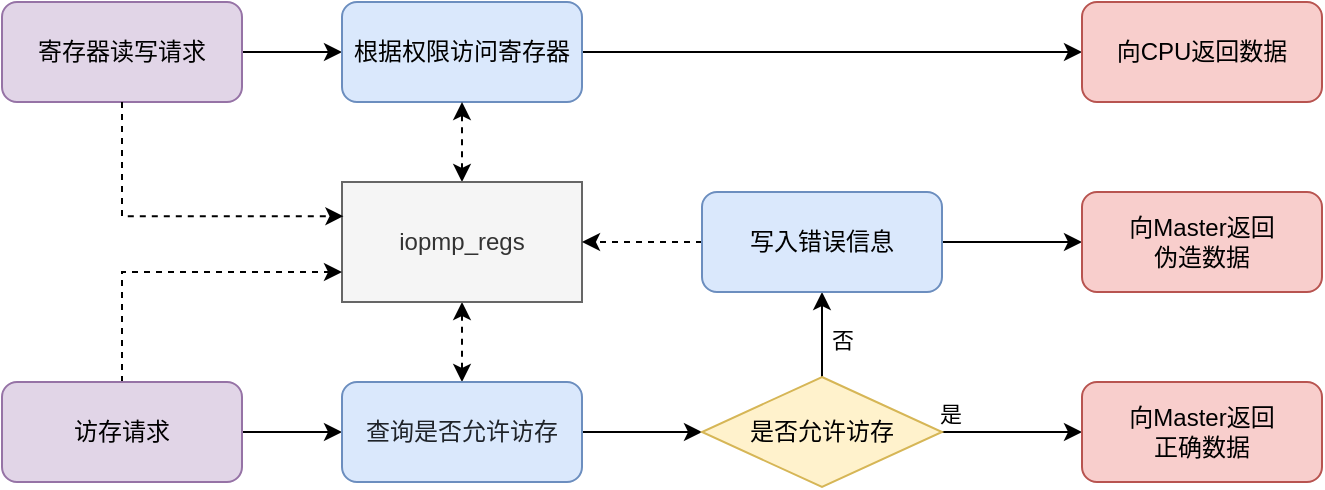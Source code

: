 <mxfile version="27.0.9">
  <diagram name="第 1 页" id="-oWTefpm-CvJzqhfn14V">
    <mxGraphModel dx="1878" dy="1055" grid="1" gridSize="10" guides="1" tooltips="1" connect="1" arrows="1" fold="1" page="1" pageScale="1" pageWidth="827" pageHeight="1169" math="0" shadow="0">
      <root>
        <mxCell id="0" />
        <mxCell id="1" parent="0" />
        <mxCell id="BBhyITsidMslxvMKUjfe-3" value="" style="edgeStyle=orthogonalEdgeStyle;rounded=0;orthogonalLoop=1;jettySize=auto;html=1;" parent="1" source="BBhyITsidMslxvMKUjfe-1" target="BBhyITsidMslxvMKUjfe-2" edge="1">
          <mxGeometry relative="1" as="geometry" />
        </mxCell>
        <mxCell id="BBhyITsidMslxvMKUjfe-1" value="寄存器读写请求" style="rounded=1;whiteSpace=wrap;html=1;fillColor=#e1d5e7;strokeColor=#9673a6;" parent="1" vertex="1">
          <mxGeometry x="270" y="310" width="120" height="50" as="geometry" />
        </mxCell>
        <mxCell id="BBhyITsidMslxvMKUjfe-23" style="edgeStyle=orthogonalEdgeStyle;rounded=0;orthogonalLoop=1;jettySize=auto;html=1;entryX=0;entryY=0.5;entryDx=0;entryDy=0;" parent="1" source="BBhyITsidMslxvMKUjfe-2" target="BBhyITsidMslxvMKUjfe-22" edge="1">
          <mxGeometry relative="1" as="geometry" />
        </mxCell>
        <mxCell id="BBhyITsidMslxvMKUjfe-2" value="根据权限访问寄存器" style="rounded=1;whiteSpace=wrap;html=1;fillColor=#dae8fc;strokeColor=#6c8ebf;" parent="1" vertex="1">
          <mxGeometry x="440" y="310" width="120" height="50" as="geometry" />
        </mxCell>
        <mxCell id="BBhyITsidMslxvMKUjfe-5" style="edgeStyle=orthogonalEdgeStyle;rounded=0;orthogonalLoop=1;jettySize=auto;html=1;entryX=0.5;entryY=1;entryDx=0;entryDy=0;startArrow=classic;startFill=1;dashed=1;" parent="1" source="BBhyITsidMslxvMKUjfe-4" target="BBhyITsidMslxvMKUjfe-2" edge="1">
          <mxGeometry relative="1" as="geometry" />
        </mxCell>
        <mxCell id="BBhyITsidMslxvMKUjfe-12" style="edgeStyle=orthogonalEdgeStyle;rounded=0;orthogonalLoop=1;jettySize=auto;html=1;entryX=0.5;entryY=0;entryDx=0;entryDy=0;startArrow=classic;startFill=1;dashed=1;" parent="1" source="BBhyITsidMslxvMKUjfe-4" target="BBhyITsidMslxvMKUjfe-10" edge="1">
          <mxGeometry relative="1" as="geometry" />
        </mxCell>
        <mxCell id="BBhyITsidMslxvMKUjfe-4" value="iopmp_regs" style="rounded=0;whiteSpace=wrap;html=1;fillColor=#f5f5f5;fontColor=#333333;strokeColor=#666666;" parent="1" vertex="1">
          <mxGeometry x="440" y="400" width="120" height="60" as="geometry" />
        </mxCell>
        <mxCell id="BBhyITsidMslxvMKUjfe-7" style="edgeStyle=orthogonalEdgeStyle;rounded=0;orthogonalLoop=1;jettySize=auto;html=1;entryX=0;entryY=0.75;entryDx=0;entryDy=0;exitX=0.5;exitY=0;exitDx=0;exitDy=0;dashed=1;" parent="1" source="BBhyITsidMslxvMKUjfe-6" target="BBhyITsidMslxvMKUjfe-4" edge="1">
          <mxGeometry relative="1" as="geometry" />
        </mxCell>
        <mxCell id="BBhyITsidMslxvMKUjfe-11" style="edgeStyle=orthogonalEdgeStyle;rounded=0;orthogonalLoop=1;jettySize=auto;html=1;entryX=0;entryY=0.5;entryDx=0;entryDy=0;" parent="1" source="BBhyITsidMslxvMKUjfe-6" target="BBhyITsidMslxvMKUjfe-10" edge="1">
          <mxGeometry relative="1" as="geometry" />
        </mxCell>
        <mxCell id="BBhyITsidMslxvMKUjfe-6" value="访存请求" style="rounded=1;whiteSpace=wrap;html=1;fillColor=#e1d5e7;strokeColor=#9673a6;" parent="1" vertex="1">
          <mxGeometry x="270" y="500" width="120" height="50" as="geometry" />
        </mxCell>
        <mxCell id="BBhyITsidMslxvMKUjfe-8" style="edgeStyle=orthogonalEdgeStyle;rounded=0;orthogonalLoop=1;jettySize=auto;html=1;entryX=0.006;entryY=0.285;entryDx=0;entryDy=0;entryPerimeter=0;exitX=0.5;exitY=1;exitDx=0;exitDy=0;dashed=1;" parent="1" source="BBhyITsidMslxvMKUjfe-1" target="BBhyITsidMslxvMKUjfe-4" edge="1">
          <mxGeometry relative="1" as="geometry" />
        </mxCell>
        <mxCell id="BBhyITsidMslxvMKUjfe-14" style="edgeStyle=orthogonalEdgeStyle;rounded=0;orthogonalLoop=1;jettySize=auto;html=1;entryX=0;entryY=0.5;entryDx=0;entryDy=0;" parent="1" source="BBhyITsidMslxvMKUjfe-10" target="BBhyITsidMslxvMKUjfe-13" edge="1">
          <mxGeometry relative="1" as="geometry" />
        </mxCell>
        <mxCell id="BBhyITsidMslxvMKUjfe-10" value="&lt;div style=&quot;color: rgb(31, 35, 41);&quot;&gt;&lt;p style=&quot;&quot;&gt;&lt;font&gt;查询是否允许访存&lt;/font&gt;&lt;/p&gt;&lt;/div&gt;&lt;span style=&quot;white-space-collapse: preserve;&quot;&gt;&lt;/span&gt;" style="rounded=1;whiteSpace=wrap;html=1;fillColor=#dae8fc;strokeColor=#6c8ebf;" parent="1" vertex="1">
          <mxGeometry x="440" y="500" width="120" height="50" as="geometry" />
        </mxCell>
        <mxCell id="BBhyITsidMslxvMKUjfe-16" style="edgeStyle=orthogonalEdgeStyle;rounded=0;orthogonalLoop=1;jettySize=auto;html=1;entryX=0.5;entryY=1;entryDx=0;entryDy=0;" parent="1" source="BBhyITsidMslxvMKUjfe-13" target="BBhyITsidMslxvMKUjfe-15" edge="1">
          <mxGeometry relative="1" as="geometry" />
        </mxCell>
        <mxCell id="GYQuKtFAVfJ0l7NzfWz2-1" value="否" style="edgeLabel;html=1;align=center;verticalAlign=middle;resizable=0;points=[];" vertex="1" connectable="0" parent="BBhyITsidMslxvMKUjfe-16">
          <mxGeometry x="-0.133" relative="1" as="geometry">
            <mxPoint x="10" as="offset" />
          </mxGeometry>
        </mxCell>
        <mxCell id="BBhyITsidMslxvMKUjfe-19" style="edgeStyle=orthogonalEdgeStyle;rounded=0;orthogonalLoop=1;jettySize=auto;html=1;entryX=0;entryY=0.5;entryDx=0;entryDy=0;" parent="1" source="BBhyITsidMslxvMKUjfe-13" target="BBhyITsidMslxvMKUjfe-18" edge="1">
          <mxGeometry relative="1" as="geometry" />
        </mxCell>
        <mxCell id="BBhyITsidMslxvMKUjfe-24" value="是" style="edgeLabel;html=1;align=center;verticalAlign=middle;resizable=0;points=[];" parent="BBhyITsidMslxvMKUjfe-19" vertex="1" connectable="0">
          <mxGeometry x="-0.052" y="2" relative="1" as="geometry">
            <mxPoint x="-29" y="-7" as="offset" />
          </mxGeometry>
        </mxCell>
        <mxCell id="BBhyITsidMslxvMKUjfe-13" value="是否允许访存" style="rhombus;whiteSpace=wrap;html=1;fillColor=#fff2cc;strokeColor=#d6b656;" parent="1" vertex="1">
          <mxGeometry x="620" y="497.5" width="120" height="55" as="geometry" />
        </mxCell>
        <mxCell id="BBhyITsidMslxvMKUjfe-17" style="edgeStyle=orthogonalEdgeStyle;rounded=0;orthogonalLoop=1;jettySize=auto;html=1;entryX=1;entryY=0.5;entryDx=0;entryDy=0;dashed=1;" parent="1" source="BBhyITsidMslxvMKUjfe-15" target="BBhyITsidMslxvMKUjfe-4" edge="1">
          <mxGeometry relative="1" as="geometry" />
        </mxCell>
        <mxCell id="BBhyITsidMslxvMKUjfe-21" value="" style="edgeStyle=orthogonalEdgeStyle;rounded=0;orthogonalLoop=1;jettySize=auto;html=1;" parent="1" source="BBhyITsidMslxvMKUjfe-15" target="BBhyITsidMslxvMKUjfe-20" edge="1">
          <mxGeometry relative="1" as="geometry" />
        </mxCell>
        <mxCell id="BBhyITsidMslxvMKUjfe-15" value="写入错误信息" style="rounded=1;whiteSpace=wrap;html=1;fillColor=#dae8fc;strokeColor=#6c8ebf;" parent="1" vertex="1">
          <mxGeometry x="620" y="405" width="120" height="50" as="geometry" />
        </mxCell>
        <mxCell id="BBhyITsidMslxvMKUjfe-18" value="向Master返回&lt;div&gt;正确数据&lt;/div&gt;" style="rounded=1;whiteSpace=wrap;html=1;fillColor=#f8cecc;strokeColor=#b85450;" parent="1" vertex="1">
          <mxGeometry x="810" y="500" width="120" height="50" as="geometry" />
        </mxCell>
        <mxCell id="BBhyITsidMslxvMKUjfe-20" value="向Master返回&lt;div&gt;伪造数据&lt;/div&gt;" style="rounded=1;whiteSpace=wrap;html=1;fillColor=#f8cecc;strokeColor=#b85450;" parent="1" vertex="1">
          <mxGeometry x="810" y="405" width="120" height="50" as="geometry" />
        </mxCell>
        <mxCell id="BBhyITsidMslxvMKUjfe-22" value="向CPU返回数据" style="rounded=1;whiteSpace=wrap;html=1;fillColor=#f8cecc;strokeColor=#b85450;" parent="1" vertex="1">
          <mxGeometry x="810" y="310" width="120" height="50" as="geometry" />
        </mxCell>
      </root>
    </mxGraphModel>
  </diagram>
</mxfile>
